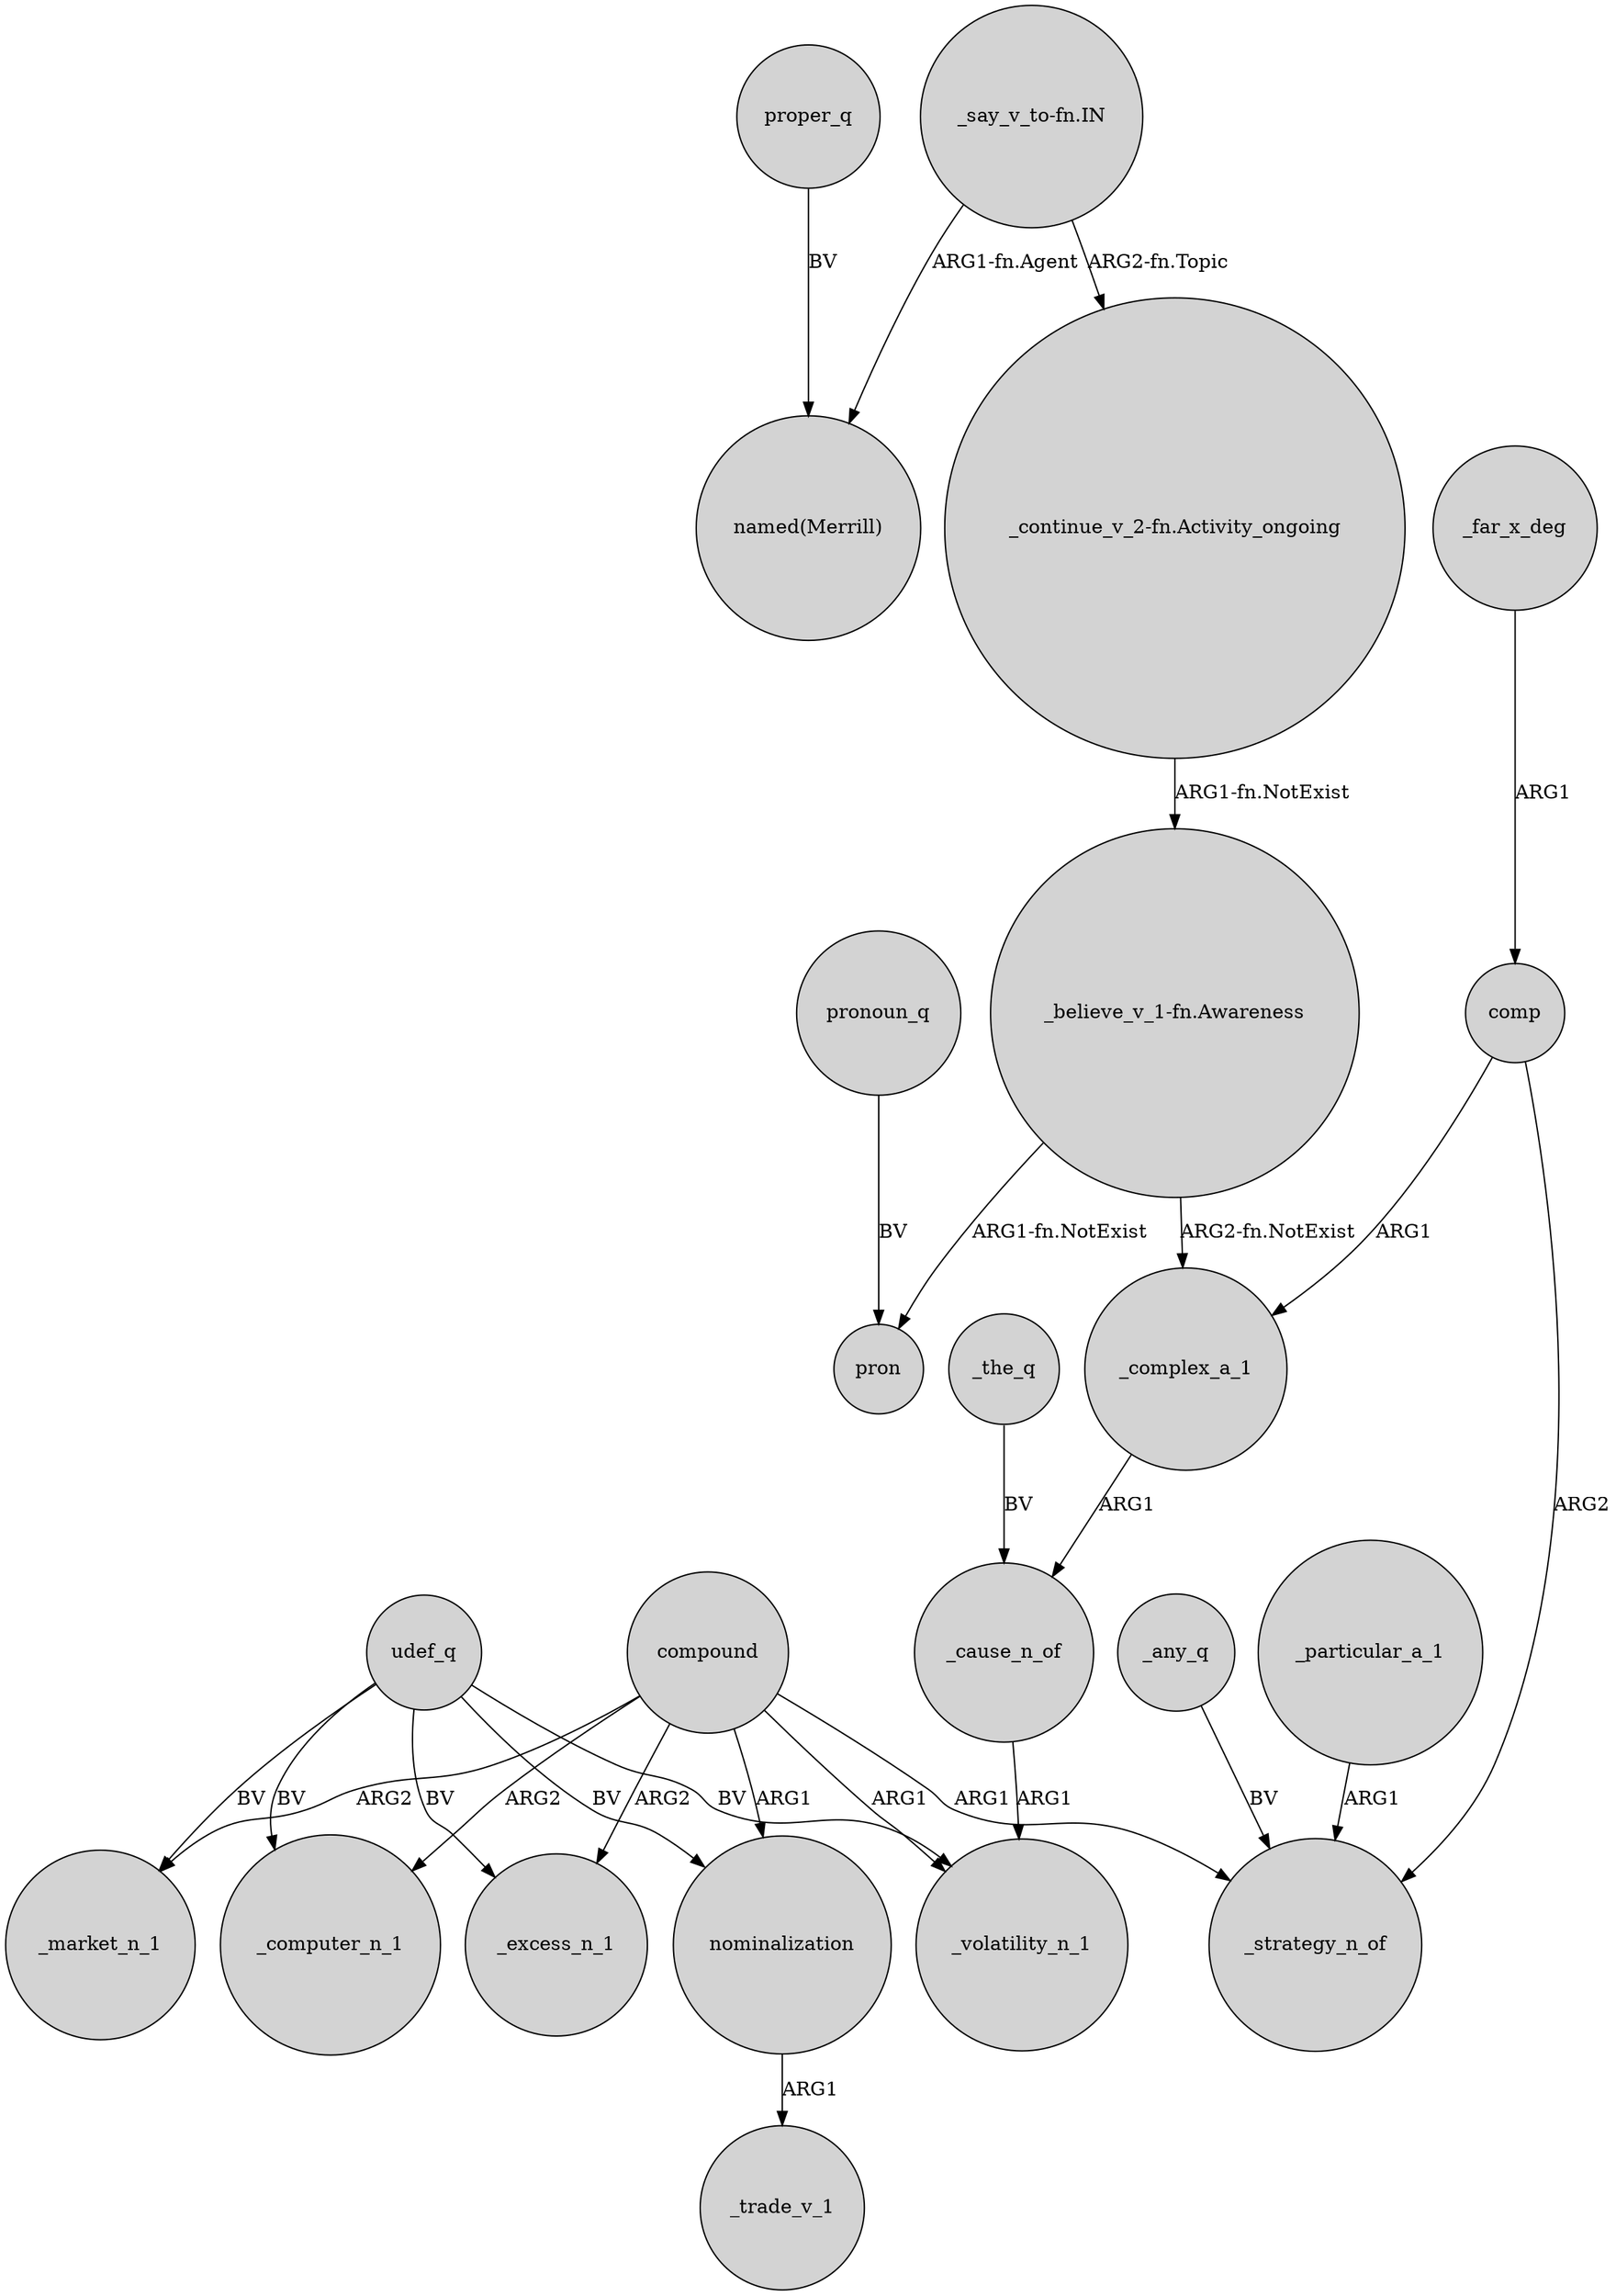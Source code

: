 digraph {
	node [shape=circle style=filled]
	"_say_v_to-fn.IN" -> "named(Merrill)" [label="ARG1-fn.Agent"]
	_the_q -> _cause_n_of [label=BV]
	compound -> _market_n_1 [label=ARG2]
	udef_q -> _excess_n_1 [label=BV]
	comp -> _complex_a_1 [label=ARG1]
	udef_q -> _volatility_n_1 [label=BV]
	"_believe_v_1-fn.Awareness" -> _complex_a_1 [label="ARG2-fn.NotExist"]
	compound -> _strategy_n_of [label=ARG1]
	compound -> _excess_n_1 [label=ARG2]
	udef_q -> _market_n_1 [label=BV]
	nominalization -> _trade_v_1 [label=ARG1]
	"_say_v_to-fn.IN" -> "_continue_v_2-fn.Activity_ongoing" [label="ARG2-fn.Topic"]
	udef_q -> _computer_n_1 [label=BV]
	compound -> _computer_n_1 [label=ARG2]
	pronoun_q -> pron [label=BV]
	_cause_n_of -> _volatility_n_1 [label=ARG1]
	_any_q -> _strategy_n_of [label=BV]
	"_continue_v_2-fn.Activity_ongoing" -> "_believe_v_1-fn.Awareness" [label="ARG1-fn.NotExist"]
	compound -> _volatility_n_1 [label=ARG1]
	_complex_a_1 -> _cause_n_of [label=ARG1]
	udef_q -> nominalization [label=BV]
	_far_x_deg -> comp [label=ARG1]
	proper_q -> "named(Merrill)" [label=BV]
	"_believe_v_1-fn.Awareness" -> pron [label="ARG1-fn.NotExist"]
	_particular_a_1 -> _strategy_n_of [label=ARG1]
	compound -> nominalization [label=ARG1]
	comp -> _strategy_n_of [label=ARG2]
}
